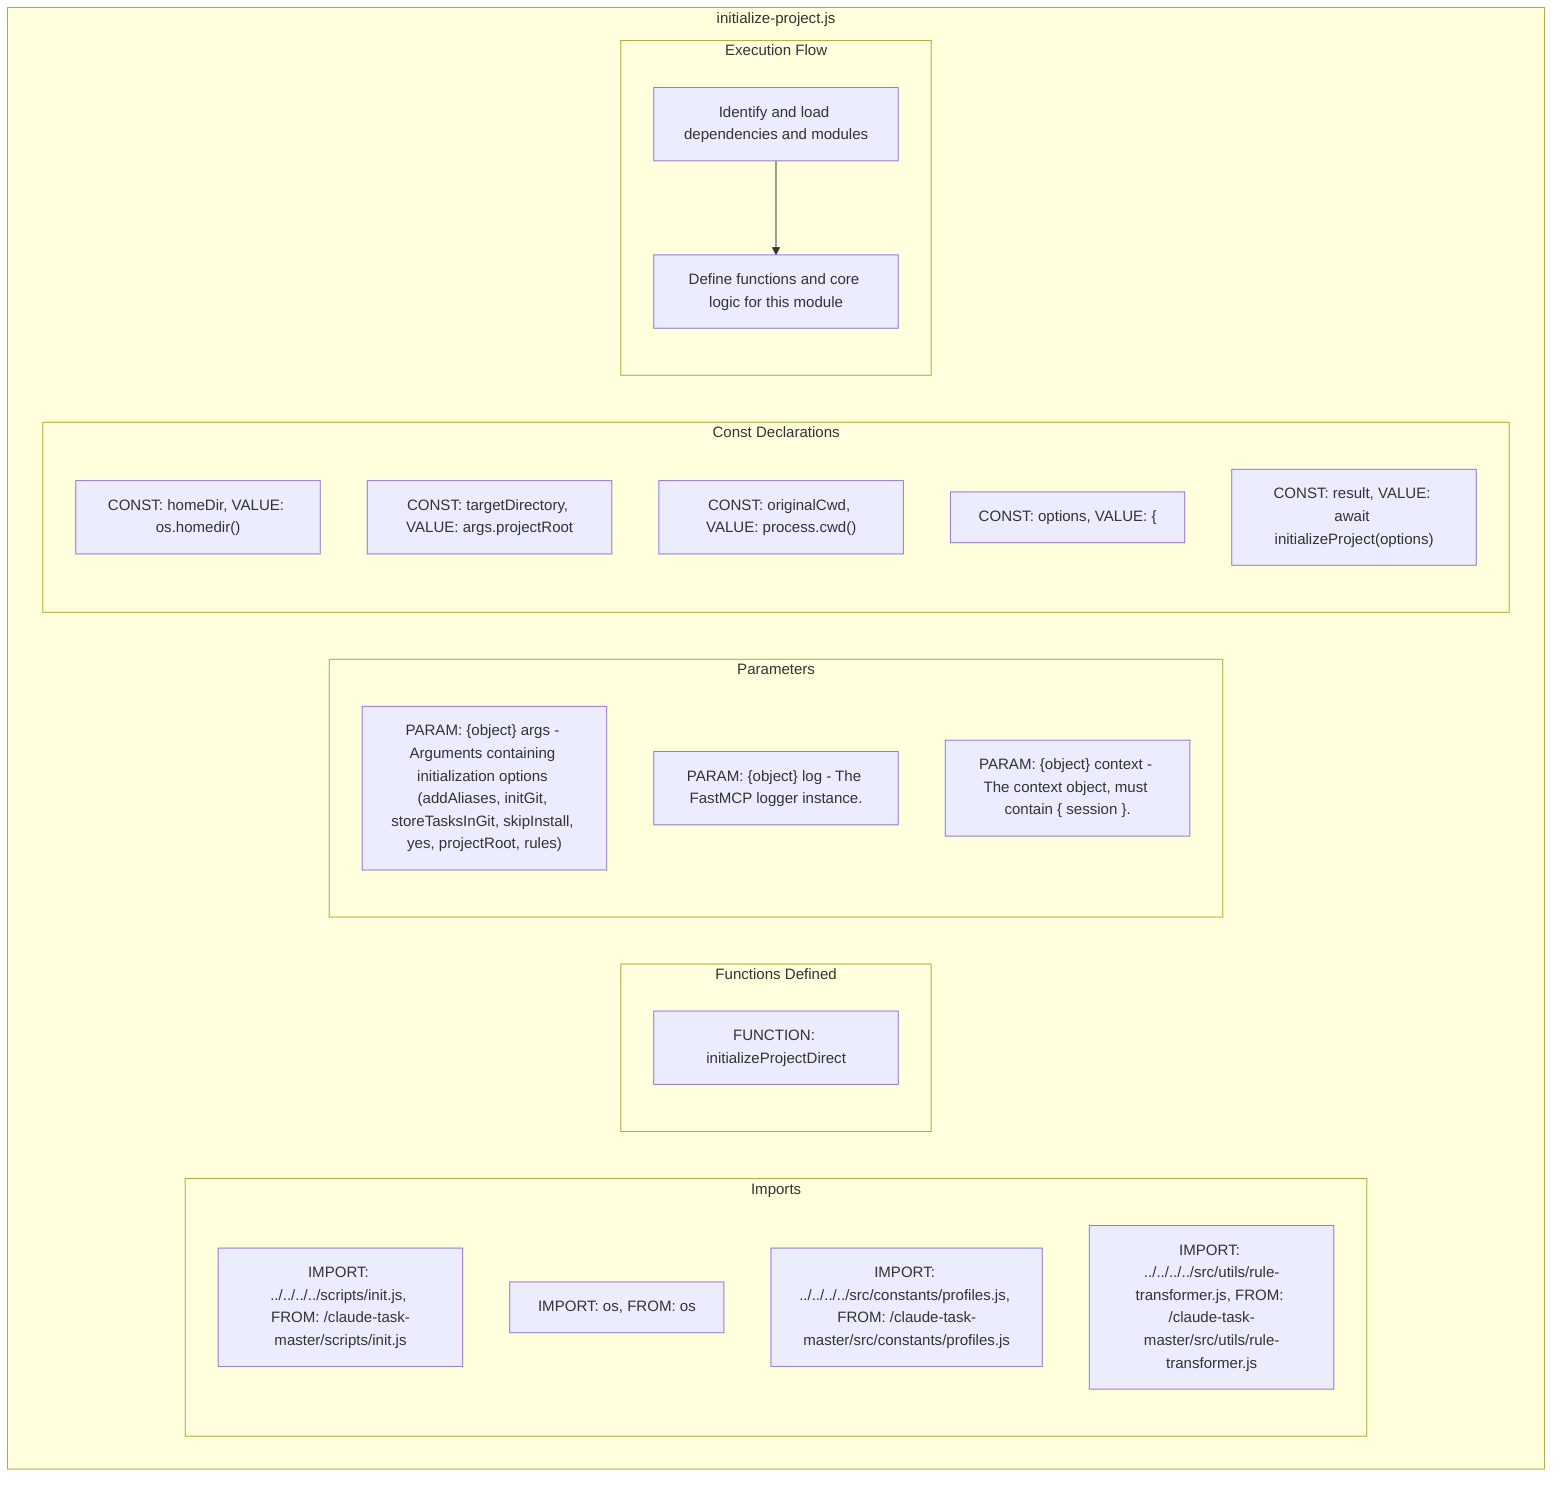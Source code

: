 flowchart TB
    subgraph Imports["Imports"]
        I1["IMPORT: ../../../../scripts/init.js, FROM: /claude-task-master/scripts/init.js"]
        I2["IMPORT: os, FROM: os"]
        I3["IMPORT: ../../../../src/constants/profiles.js, FROM: /claude-task-master/src/constants/profiles.js"]
        I4["IMPORT: ../../../../src/utils/rule-transformer.js, FROM: /claude-task-master/src/utils/rule-transformer.js"]
    end
    subgraph FunctionsDefined["Functions Defined"]
        FU1["FUNCTION: initializeProjectDirect"]
    end
    subgraph Parameters["Parameters"]
        P1["PARAM: {object} args - Arguments containing initialization options (addAliases, initGit, storeTasksInGit, skipInstall, yes, projectRoot, rules)"]
        P2["PARAM: {object} log - The FastMCP logger instance."]
        P3["PARAM: {object} context - The context object, must contain { session }."]
    end
    subgraph Constants["Const Declarations"]
        C1["CONST: homeDir, VALUE: os.homedir()"]
        C2["CONST: targetDirectory, VALUE: args.projectRoot"]
        C3["CONST: originalCwd, VALUE: process.cwd()"]
        C4["CONST: options, VALUE: {"]
        C5["CONST: result, VALUE: await initializeProject(options)"]
    end
    subgraph ExecutionFlow["Execution Flow"]
        FL1["Identify and load dependencies and modules"]
        FL2["Define functions and core logic for this module"]
    end
    subgraph FileName["initialize-project.js"]
        Imports
        FunctionsDefined
        Parameters
        Constants
        ExecutionFlow
    end
    FL1 --> FL2